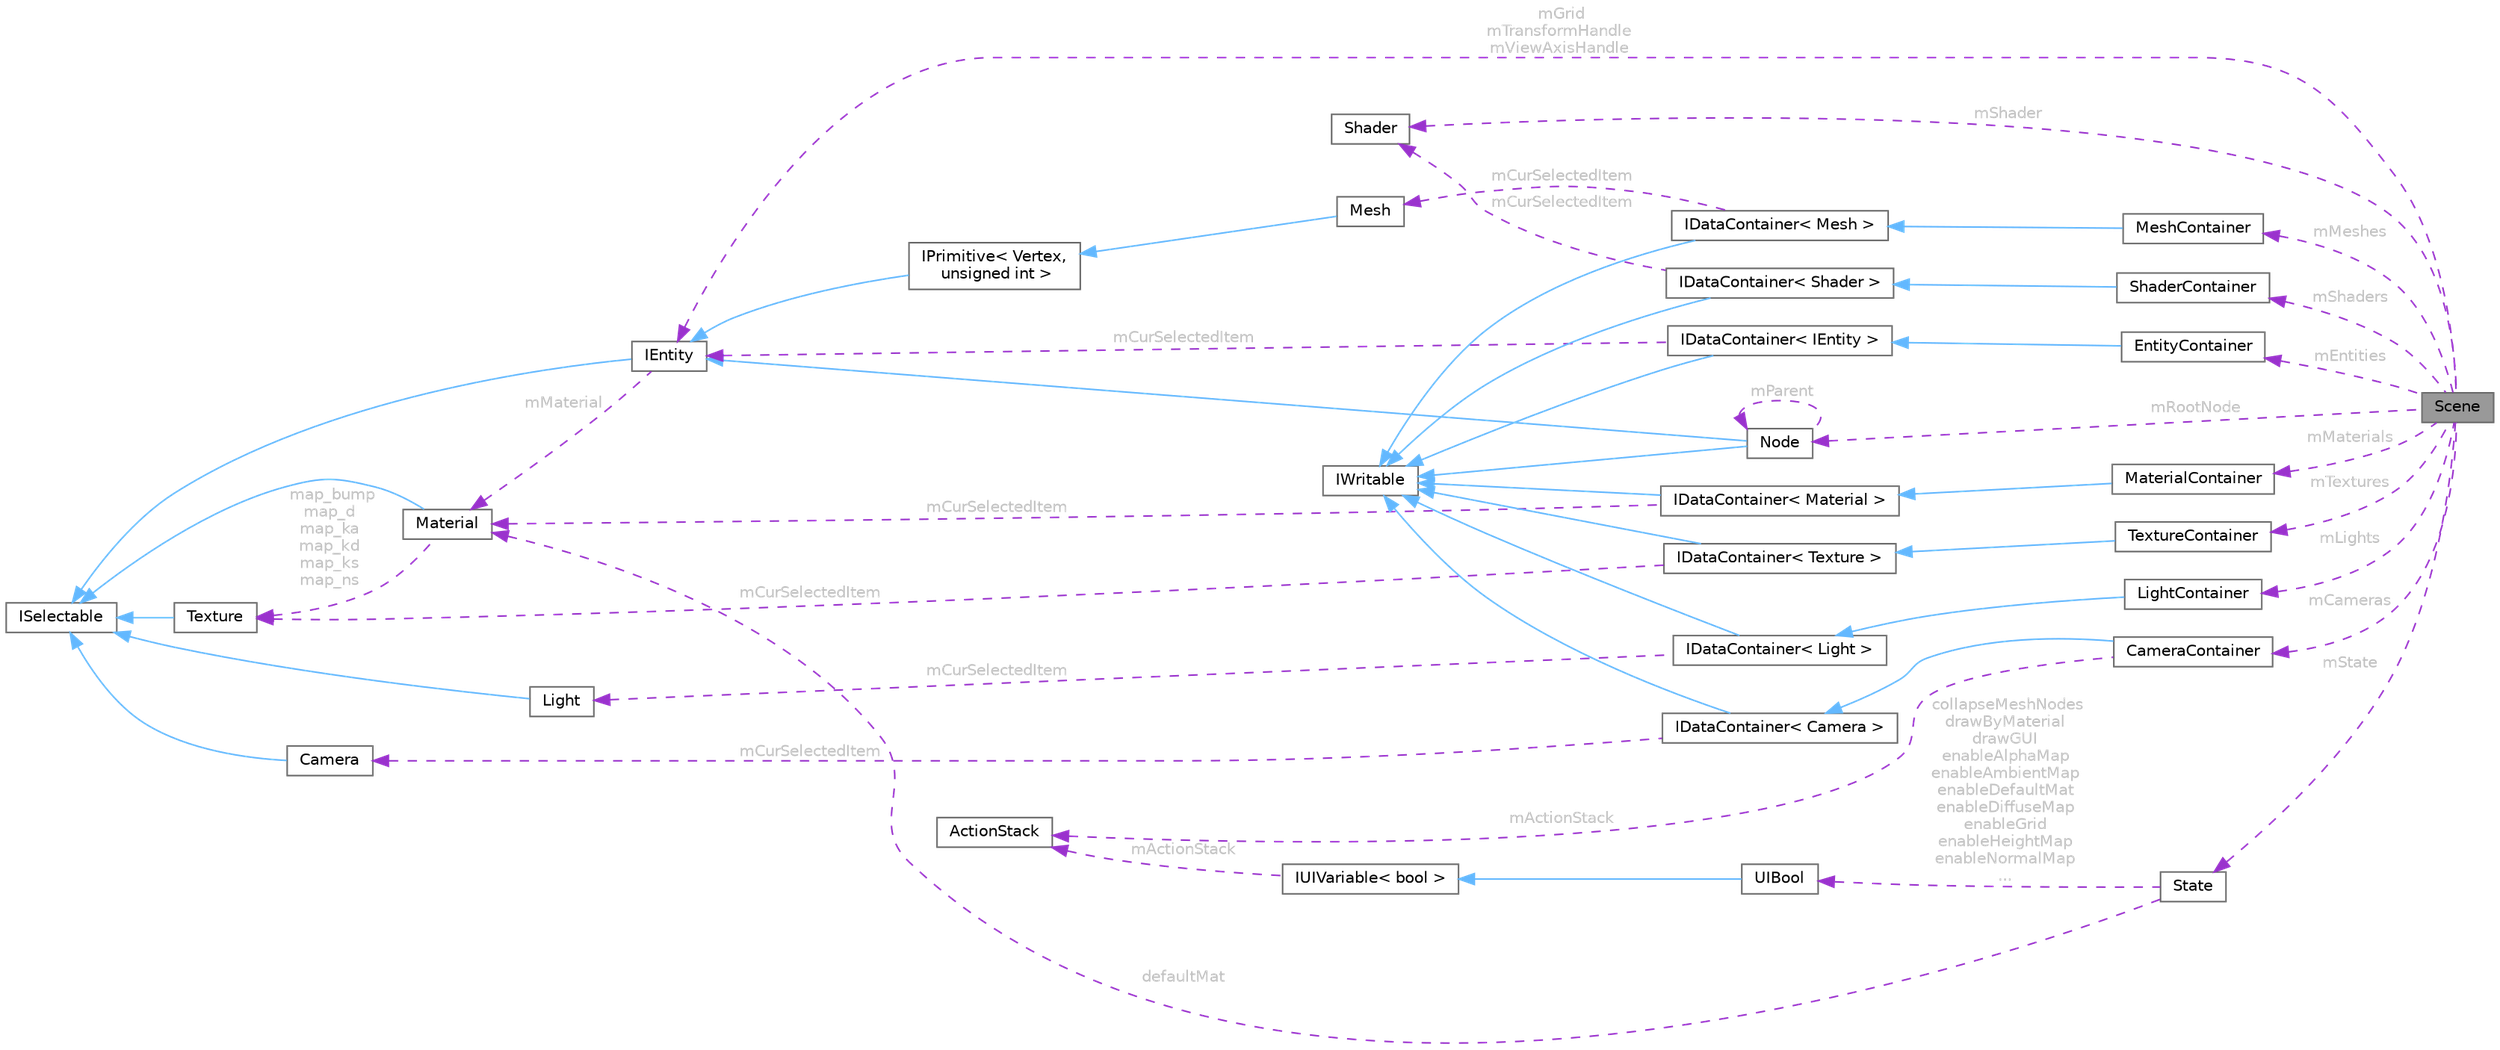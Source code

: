 digraph "Scene"
{
 // LATEX_PDF_SIZE
  bgcolor="transparent";
  edge [fontname=Helvetica,fontsize=10,labelfontname=Helvetica,labelfontsize=10];
  node [fontname=Helvetica,fontsize=10,shape=box,height=0.2,width=0.4];
  rankdir="LR";
  Node1 [id="Node000001",label="Scene",height=0.2,width=0.4,color="gray40", fillcolor="grey60", style="filled", fontcolor="black",tooltip=" "];
  Node2 -> Node1 [id="edge1_Node000001_Node000002",dir="back",color="darkorchid3",style="dashed",tooltip=" ",label=" mGrid\nmTransformHandle\nmViewAxisHandle",fontcolor="grey" ];
  Node2 [id="Node000002",label="IEntity",height=0.2,width=0.4,color="gray40", fillcolor="white", style="filled",URL="$class_i_entity.html",tooltip=" "];
  Node3 -> Node2 [id="edge2_Node000002_Node000003",dir="back",color="steelblue1",style="solid",tooltip=" "];
  Node3 [id="Node000003",label="ISelectable",height=0.2,width=0.4,color="gray40", fillcolor="white", style="filled",URL="$class_i_selectable.html",tooltip="Interface for all items that can be selected to be viewed in the inspector."];
  Node4 -> Node2 [id="edge3_Node000002_Node000004",dir="back",color="darkorchid3",style="dashed",tooltip=" ",label=" mMaterial",fontcolor="grey" ];
  Node4 [id="Node000004",label="Material",height=0.2,width=0.4,color="gray40", fillcolor="white", style="filled",URL="$class_material.html",tooltip="Class that stores all texture and render information for a material."];
  Node3 -> Node4 [id="edge4_Node000004_Node000003",dir="back",color="steelblue1",style="solid",tooltip=" "];
  Node5 -> Node4 [id="edge5_Node000004_Node000005",dir="back",color="darkorchid3",style="dashed",tooltip=" ",label=" map_bump\nmap_d\nmap_ka\nmap_kd\nmap_ks\nmap_ns",fontcolor="grey" ];
  Node5 [id="Node000005",label="Texture",height=0.2,width=0.4,color="gray40", fillcolor="white", style="filled",URL="$struct_texture.html",tooltip="A structure that stores a texture file that has been read into the OpenGL context."];
  Node3 -> Node5 [id="edge6_Node000005_Node000003",dir="back",color="steelblue1",style="solid",tooltip=" "];
  Node6 -> Node1 [id="edge7_Node000001_Node000006",dir="back",color="darkorchid3",style="dashed",tooltip=" ",label=" mShader",fontcolor="grey" ];
  Node6 [id="Node000006",label="Shader",height=0.2,width=0.4,color="gray40", fillcolor="white", style="filled",URL="$class_shader.html",tooltip=" "];
  Node7 -> Node1 [id="edge8_Node000001_Node000007",dir="back",color="darkorchid3",style="dashed",tooltip=" ",label=" mRootNode",fontcolor="grey" ];
  Node7 [id="Node000007",label="Node",height=0.2,width=0.4,color="gray40", fillcolor="white", style="filled",URL="$class_node.html",tooltip="Node used to group together other nodes and meshes in a scene."];
  Node2 -> Node7 [id="edge9_Node000007_Node000002",dir="back",color="steelblue1",style="solid",tooltip=" "];
  Node8 -> Node7 [id="edge10_Node000007_Node000008",dir="back",color="steelblue1",style="solid",tooltip=" "];
  Node8 [id="Node000008",label="IWritable",height=0.2,width=0.4,color="gray40", fillcolor="white", style="filled",URL="$class_i_writable.html",tooltip=" "];
  Node7 -> Node7 [id="edge11_Node000007_Node000007",dir="back",color="darkorchid3",style="dashed",tooltip=" ",label=" mParent",fontcolor="grey" ];
  Node9 -> Node1 [id="edge12_Node000001_Node000009",dir="back",color="darkorchid3",style="dashed",tooltip=" ",label=" mState",fontcolor="grey" ];
  Node9 [id="Node000009",label="State",height=0.2,width=0.4,color="gray40", fillcolor="white", style="filled",URL="$class_state.html",tooltip=" "];
  Node10 -> Node9 [id="edge13_Node000009_Node000010",dir="back",color="darkorchid3",style="dashed",tooltip=" ",label=" collapseMeshNodes\ndrawByMaterial\ndrawGUI\nenableAlphaMap\nenableAmbientMap\nenableDefaultMat\nenableDiffuseMap\nenableGrid\nenableHeightMap\nenableNormalMap\n...",fontcolor="grey" ];
  Node10 [id="Node000010",label="UIBool",height=0.2,width=0.4,color="gray40", fillcolor="white", style="filled",URL="$class_u_i_bool.html",tooltip="A boolean that can be directly displayed and edited in the UI."];
  Node11 -> Node10 [id="edge14_Node000010_Node000011",dir="back",color="steelblue1",style="solid",tooltip=" "];
  Node11 [id="Node000011",label="IUIVariable\< bool \>",height=0.2,width=0.4,color="gray40", fillcolor="white", style="filled",URL="$class_i_u_i_variable.html",tooltip=" "];
  Node12 -> Node11 [id="edge15_Node000011_Node000012",dir="back",color="darkorchid3",style="dashed",tooltip=" ",label=" mActionStack",fontcolor="grey" ];
  Node12 [id="Node000012",label="ActionStack",height=0.2,width=0.4,color="gray40", fillcolor="white", style="filled",URL="$class_action_stack.html",tooltip="Class that keeps track of all commands that have been run. Allows functionality for undo/redo."];
  Node4 -> Node9 [id="edge16_Node000009_Node000004",dir="back",color="darkorchid3",style="dashed",tooltip=" ",label=" defaultMat",fontcolor="grey" ];
  Node13 -> Node1 [id="edge17_Node000001_Node000013",dir="back",color="darkorchid3",style="dashed",tooltip=" ",label=" mTextures",fontcolor="grey" ];
  Node13 [id="Node000013",label="TextureContainer",height=0.2,width=0.4,color="gray40", fillcolor="white", style="filled",URL="$class_texture_container.html",tooltip=" "];
  Node14 -> Node13 [id="edge18_Node000013_Node000014",dir="back",color="steelblue1",style="solid",tooltip=" "];
  Node14 [id="Node000014",label="IDataContainer\< Texture \>",height=0.2,width=0.4,color="gray40", fillcolor="white", style="filled",URL="$class_i_data_container.html",tooltip=" "];
  Node8 -> Node14 [id="edge19_Node000014_Node000008",dir="back",color="steelblue1",style="solid",tooltip=" "];
  Node5 -> Node14 [id="edge20_Node000014_Node000005",dir="back",color="darkorchid3",style="dashed",tooltip=" ",label=" mCurSelectedItem",fontcolor="grey" ];
  Node15 -> Node1 [id="edge21_Node000001_Node000015",dir="back",color="darkorchid3",style="dashed",tooltip=" ",label=" mMaterials",fontcolor="grey" ];
  Node15 [id="Node000015",label="MaterialContainer",height=0.2,width=0.4,color="gray40", fillcolor="white", style="filled",URL="$class_material_container.html",tooltip=" "];
  Node16 -> Node15 [id="edge22_Node000015_Node000016",dir="back",color="steelblue1",style="solid",tooltip=" "];
  Node16 [id="Node000016",label="IDataContainer\< Material \>",height=0.2,width=0.4,color="gray40", fillcolor="white", style="filled",URL="$class_i_data_container.html",tooltip=" "];
  Node8 -> Node16 [id="edge23_Node000016_Node000008",dir="back",color="steelblue1",style="solid",tooltip=" "];
  Node4 -> Node16 [id="edge24_Node000016_Node000004",dir="back",color="darkorchid3",style="dashed",tooltip=" ",label=" mCurSelectedItem",fontcolor="grey" ];
  Node17 -> Node1 [id="edge25_Node000001_Node000017",dir="back",color="darkorchid3",style="dashed",tooltip=" ",label=" mLights",fontcolor="grey" ];
  Node17 [id="Node000017",label="LightContainer",height=0.2,width=0.4,color="gray40", fillcolor="white", style="filled",URL="$class_light_container.html",tooltip=" "];
  Node18 -> Node17 [id="edge26_Node000017_Node000018",dir="back",color="steelblue1",style="solid",tooltip=" "];
  Node18 [id="Node000018",label="IDataContainer\< Light \>",height=0.2,width=0.4,color="gray40", fillcolor="white", style="filled",URL="$class_i_data_container.html",tooltip=" "];
  Node8 -> Node18 [id="edge27_Node000018_Node000008",dir="back",color="steelblue1",style="solid",tooltip=" "];
  Node19 -> Node18 [id="edge28_Node000018_Node000019",dir="back",color="darkorchid3",style="dashed",tooltip=" ",label=" mCurSelectedItem",fontcolor="grey" ];
  Node19 [id="Node000019",label="Light",height=0.2,width=0.4,color="gray40", fillcolor="white", style="filled",URL="$class_light.html",tooltip=" "];
  Node3 -> Node19 [id="edge29_Node000019_Node000003",dir="back",color="steelblue1",style="solid",tooltip=" "];
  Node20 -> Node1 [id="edge30_Node000001_Node000020",dir="back",color="darkorchid3",style="dashed",tooltip=" ",label=" mCameras",fontcolor="grey" ];
  Node20 [id="Node000020",label="CameraContainer",height=0.2,width=0.4,color="gray40", fillcolor="white", style="filled",URL="$class_camera_container.html",tooltip=" "];
  Node21 -> Node20 [id="edge31_Node000020_Node000021",dir="back",color="steelblue1",style="solid",tooltip=" "];
  Node21 [id="Node000021",label="IDataContainer\< Camera \>",height=0.2,width=0.4,color="gray40", fillcolor="white", style="filled",URL="$class_i_data_container.html",tooltip=" "];
  Node8 -> Node21 [id="edge32_Node000021_Node000008",dir="back",color="steelblue1",style="solid",tooltip=" "];
  Node22 -> Node21 [id="edge33_Node000021_Node000022",dir="back",color="darkorchid3",style="dashed",tooltip=" ",label=" mCurSelectedItem",fontcolor="grey" ];
  Node22 [id="Node000022",label="Camera",height=0.2,width=0.4,color="gray40", fillcolor="white", style="filled",URL="$class_camera.html",tooltip=" "];
  Node3 -> Node22 [id="edge34_Node000022_Node000003",dir="back",color="steelblue1",style="solid",tooltip=" "];
  Node12 -> Node20 [id="edge35_Node000020_Node000012",dir="back",color="darkorchid3",style="dashed",tooltip=" ",label=" mActionStack",fontcolor="grey" ];
  Node23 -> Node1 [id="edge36_Node000001_Node000023",dir="back",color="darkorchid3",style="dashed",tooltip=" ",label=" mShaders",fontcolor="grey" ];
  Node23 [id="Node000023",label="ShaderContainer",height=0.2,width=0.4,color="gray40", fillcolor="white", style="filled",URL="$class_shader_container.html",tooltip=" "];
  Node24 -> Node23 [id="edge37_Node000023_Node000024",dir="back",color="steelblue1",style="solid",tooltip=" "];
  Node24 [id="Node000024",label="IDataContainer\< Shader \>",height=0.2,width=0.4,color="gray40", fillcolor="white", style="filled",URL="$class_i_data_container.html",tooltip=" "];
  Node8 -> Node24 [id="edge38_Node000024_Node000008",dir="back",color="steelblue1",style="solid",tooltip=" "];
  Node6 -> Node24 [id="edge39_Node000024_Node000006",dir="back",color="darkorchid3",style="dashed",tooltip=" ",label=" mCurSelectedItem",fontcolor="grey" ];
  Node25 -> Node1 [id="edge40_Node000001_Node000025",dir="back",color="darkorchid3",style="dashed",tooltip=" ",label=" mMeshes",fontcolor="grey" ];
  Node25 [id="Node000025",label="MeshContainer",height=0.2,width=0.4,color="gray40", fillcolor="white", style="filled",URL="$class_mesh_container.html",tooltip=" "];
  Node26 -> Node25 [id="edge41_Node000025_Node000026",dir="back",color="steelblue1",style="solid",tooltip=" "];
  Node26 [id="Node000026",label="IDataContainer\< Mesh \>",height=0.2,width=0.4,color="gray40", fillcolor="white", style="filled",URL="$class_i_data_container.html",tooltip=" "];
  Node8 -> Node26 [id="edge42_Node000026_Node000008",dir="back",color="steelblue1",style="solid",tooltip=" "];
  Node27 -> Node26 [id="edge43_Node000026_Node000027",dir="back",color="darkorchid3",style="dashed",tooltip=" ",label=" mCurSelectedItem",fontcolor="grey" ];
  Node27 [id="Node000027",label="Mesh",height=0.2,width=0.4,color="gray40", fillcolor="white", style="filled",URL="$class_mesh.html",tooltip=" "];
  Node28 -> Node27 [id="edge44_Node000027_Node000028",dir="back",color="steelblue1",style="solid",tooltip=" "];
  Node28 [id="Node000028",label="IPrimitive\< Vertex,\l unsigned int \>",height=0.2,width=0.4,color="gray40", fillcolor="white", style="filled",URL="$class_i_primitive.html",tooltip=" "];
  Node2 -> Node28 [id="edge45_Node000028_Node000002",dir="back",color="steelblue1",style="solid",tooltip=" "];
  Node29 -> Node1 [id="edge46_Node000001_Node000029",dir="back",color="darkorchid3",style="dashed",tooltip=" ",label=" mEntities",fontcolor="grey" ];
  Node29 [id="Node000029",label="EntityContainer",height=0.2,width=0.4,color="gray40", fillcolor="white", style="filled",URL="$class_entity_container.html",tooltip=" "];
  Node30 -> Node29 [id="edge47_Node000029_Node000030",dir="back",color="steelblue1",style="solid",tooltip=" "];
  Node30 [id="Node000030",label="IDataContainer\< IEntity \>",height=0.2,width=0.4,color="gray40", fillcolor="white", style="filled",URL="$class_i_data_container.html",tooltip=" "];
  Node8 -> Node30 [id="edge48_Node000030_Node000008",dir="back",color="steelblue1",style="solid",tooltip=" "];
  Node2 -> Node30 [id="edge49_Node000030_Node000002",dir="back",color="darkorchid3",style="dashed",tooltip=" ",label=" mCurSelectedItem",fontcolor="grey" ];
}

